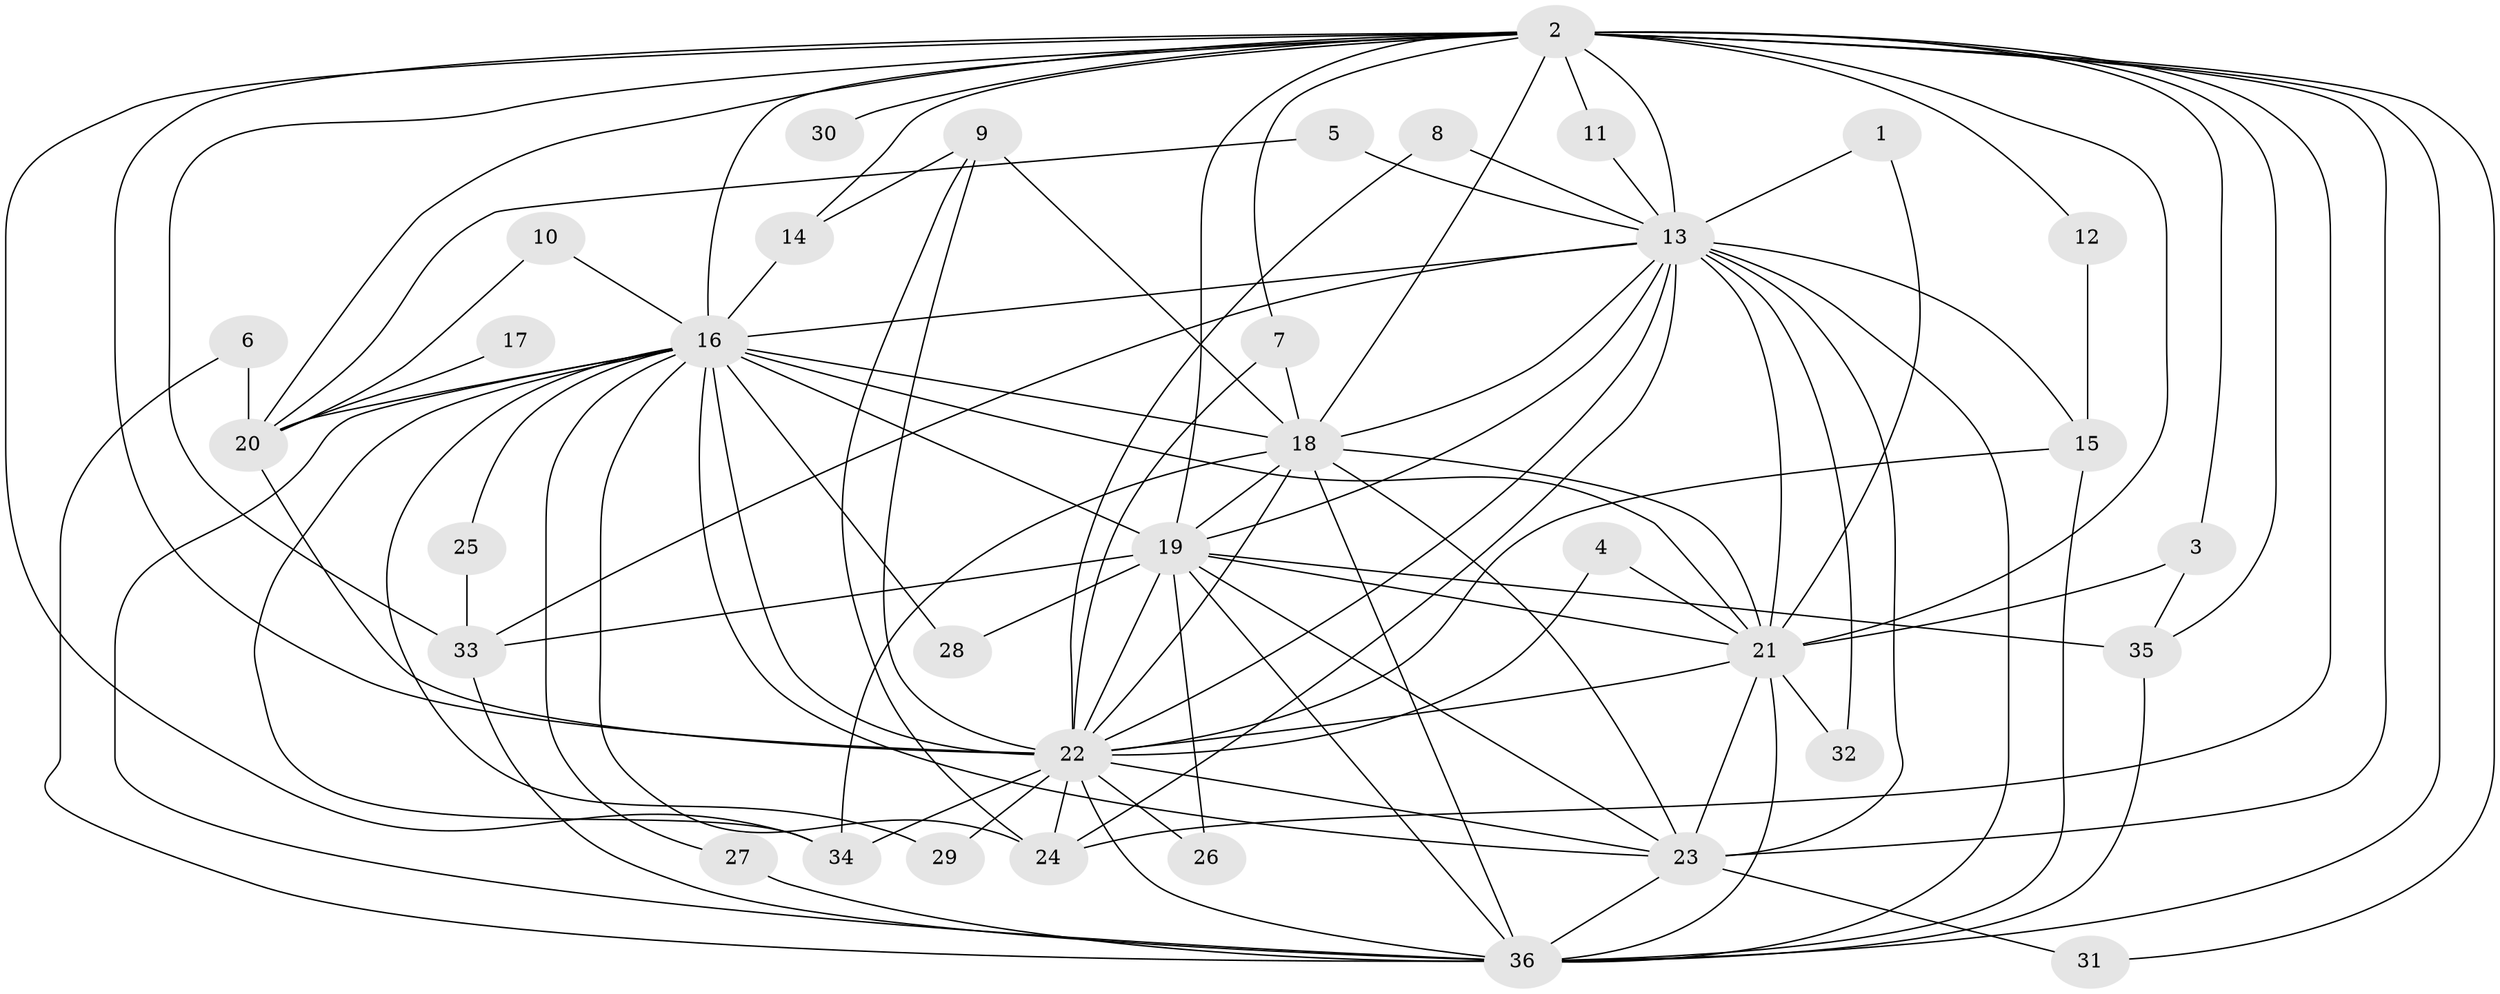 // original degree distribution, {21: 0.028169014084507043, 14: 0.04225352112676056, 17: 0.014084507042253521, 25: 0.014084507042253521, 20: 0.014084507042253521, 12: 0.014084507042253521, 13: 0.014084507042253521, 5: 0.04225352112676056, 3: 0.18309859154929578, 2: 0.5352112676056338, 9: 0.014084507042253521, 4: 0.08450704225352113}
// Generated by graph-tools (version 1.1) at 2025/25/03/09/25 03:25:53]
// undirected, 36 vertices, 101 edges
graph export_dot {
graph [start="1"]
  node [color=gray90,style=filled];
  1;
  2;
  3;
  4;
  5;
  6;
  7;
  8;
  9;
  10;
  11;
  12;
  13;
  14;
  15;
  16;
  17;
  18;
  19;
  20;
  21;
  22;
  23;
  24;
  25;
  26;
  27;
  28;
  29;
  30;
  31;
  32;
  33;
  34;
  35;
  36;
  1 -- 13 [weight=1.0];
  1 -- 21 [weight=1.0];
  2 -- 3 [weight=1.0];
  2 -- 7 [weight=1.0];
  2 -- 11 [weight=1.0];
  2 -- 12 [weight=1.0];
  2 -- 13 [weight=2.0];
  2 -- 14 [weight=1.0];
  2 -- 16 [weight=3.0];
  2 -- 18 [weight=3.0];
  2 -- 19 [weight=2.0];
  2 -- 20 [weight=1.0];
  2 -- 21 [weight=2.0];
  2 -- 22 [weight=2.0];
  2 -- 23 [weight=4.0];
  2 -- 24 [weight=1.0];
  2 -- 30 [weight=1.0];
  2 -- 31 [weight=1.0];
  2 -- 33 [weight=1.0];
  2 -- 34 [weight=1.0];
  2 -- 35 [weight=1.0];
  2 -- 36 [weight=2.0];
  3 -- 21 [weight=1.0];
  3 -- 35 [weight=1.0];
  4 -- 21 [weight=1.0];
  4 -- 22 [weight=1.0];
  5 -- 13 [weight=1.0];
  5 -- 20 [weight=1.0];
  6 -- 20 [weight=1.0];
  6 -- 36 [weight=1.0];
  7 -- 18 [weight=1.0];
  7 -- 22 [weight=1.0];
  8 -- 13 [weight=1.0];
  8 -- 22 [weight=1.0];
  9 -- 14 [weight=1.0];
  9 -- 18 [weight=1.0];
  9 -- 22 [weight=1.0];
  9 -- 24 [weight=1.0];
  10 -- 16 [weight=1.0];
  10 -- 20 [weight=1.0];
  11 -- 13 [weight=1.0];
  12 -- 15 [weight=1.0];
  13 -- 15 [weight=1.0];
  13 -- 16 [weight=1.0];
  13 -- 18 [weight=3.0];
  13 -- 19 [weight=2.0];
  13 -- 21 [weight=2.0];
  13 -- 22 [weight=1.0];
  13 -- 23 [weight=1.0];
  13 -- 24 [weight=1.0];
  13 -- 32 [weight=1.0];
  13 -- 33 [weight=1.0];
  13 -- 36 [weight=1.0];
  14 -- 16 [weight=1.0];
  15 -- 22 [weight=1.0];
  15 -- 36 [weight=1.0];
  16 -- 18 [weight=1.0];
  16 -- 19 [weight=2.0];
  16 -- 20 [weight=3.0];
  16 -- 21 [weight=1.0];
  16 -- 22 [weight=3.0];
  16 -- 23 [weight=1.0];
  16 -- 24 [weight=1.0];
  16 -- 25 [weight=1.0];
  16 -- 27 [weight=1.0];
  16 -- 28 [weight=1.0];
  16 -- 29 [weight=1.0];
  16 -- 34 [weight=1.0];
  16 -- 36 [weight=2.0];
  17 -- 20 [weight=1.0];
  18 -- 19 [weight=1.0];
  18 -- 21 [weight=1.0];
  18 -- 22 [weight=2.0];
  18 -- 23 [weight=1.0];
  18 -- 34 [weight=1.0];
  18 -- 36 [weight=2.0];
  19 -- 21 [weight=3.0];
  19 -- 22 [weight=1.0];
  19 -- 23 [weight=1.0];
  19 -- 26 [weight=1.0];
  19 -- 28 [weight=1.0];
  19 -- 33 [weight=1.0];
  19 -- 35 [weight=1.0];
  19 -- 36 [weight=1.0];
  20 -- 22 [weight=1.0];
  21 -- 22 [weight=1.0];
  21 -- 23 [weight=1.0];
  21 -- 32 [weight=1.0];
  21 -- 36 [weight=2.0];
  22 -- 23 [weight=1.0];
  22 -- 24 [weight=1.0];
  22 -- 26 [weight=1.0];
  22 -- 29 [weight=1.0];
  22 -- 34 [weight=1.0];
  22 -- 36 [weight=1.0];
  23 -- 31 [weight=1.0];
  23 -- 36 [weight=1.0];
  25 -- 33 [weight=1.0];
  27 -- 36 [weight=2.0];
  33 -- 36 [weight=1.0];
  35 -- 36 [weight=2.0];
}
